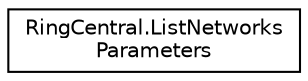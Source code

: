 digraph "Graphical Class Hierarchy"
{
 // LATEX_PDF_SIZE
  edge [fontname="Helvetica",fontsize="10",labelfontname="Helvetica",labelfontsize="10"];
  node [fontname="Helvetica",fontsize="10",shape=record];
  rankdir="LR";
  Node0 [label="RingCentral.ListNetworks\lParameters",height=0.2,width=0.4,color="black", fillcolor="white", style="filled",URL="$classRingCentral_1_1ListNetworksParameters.html",tooltip="Query parameters for operation listNetworks"];
}
